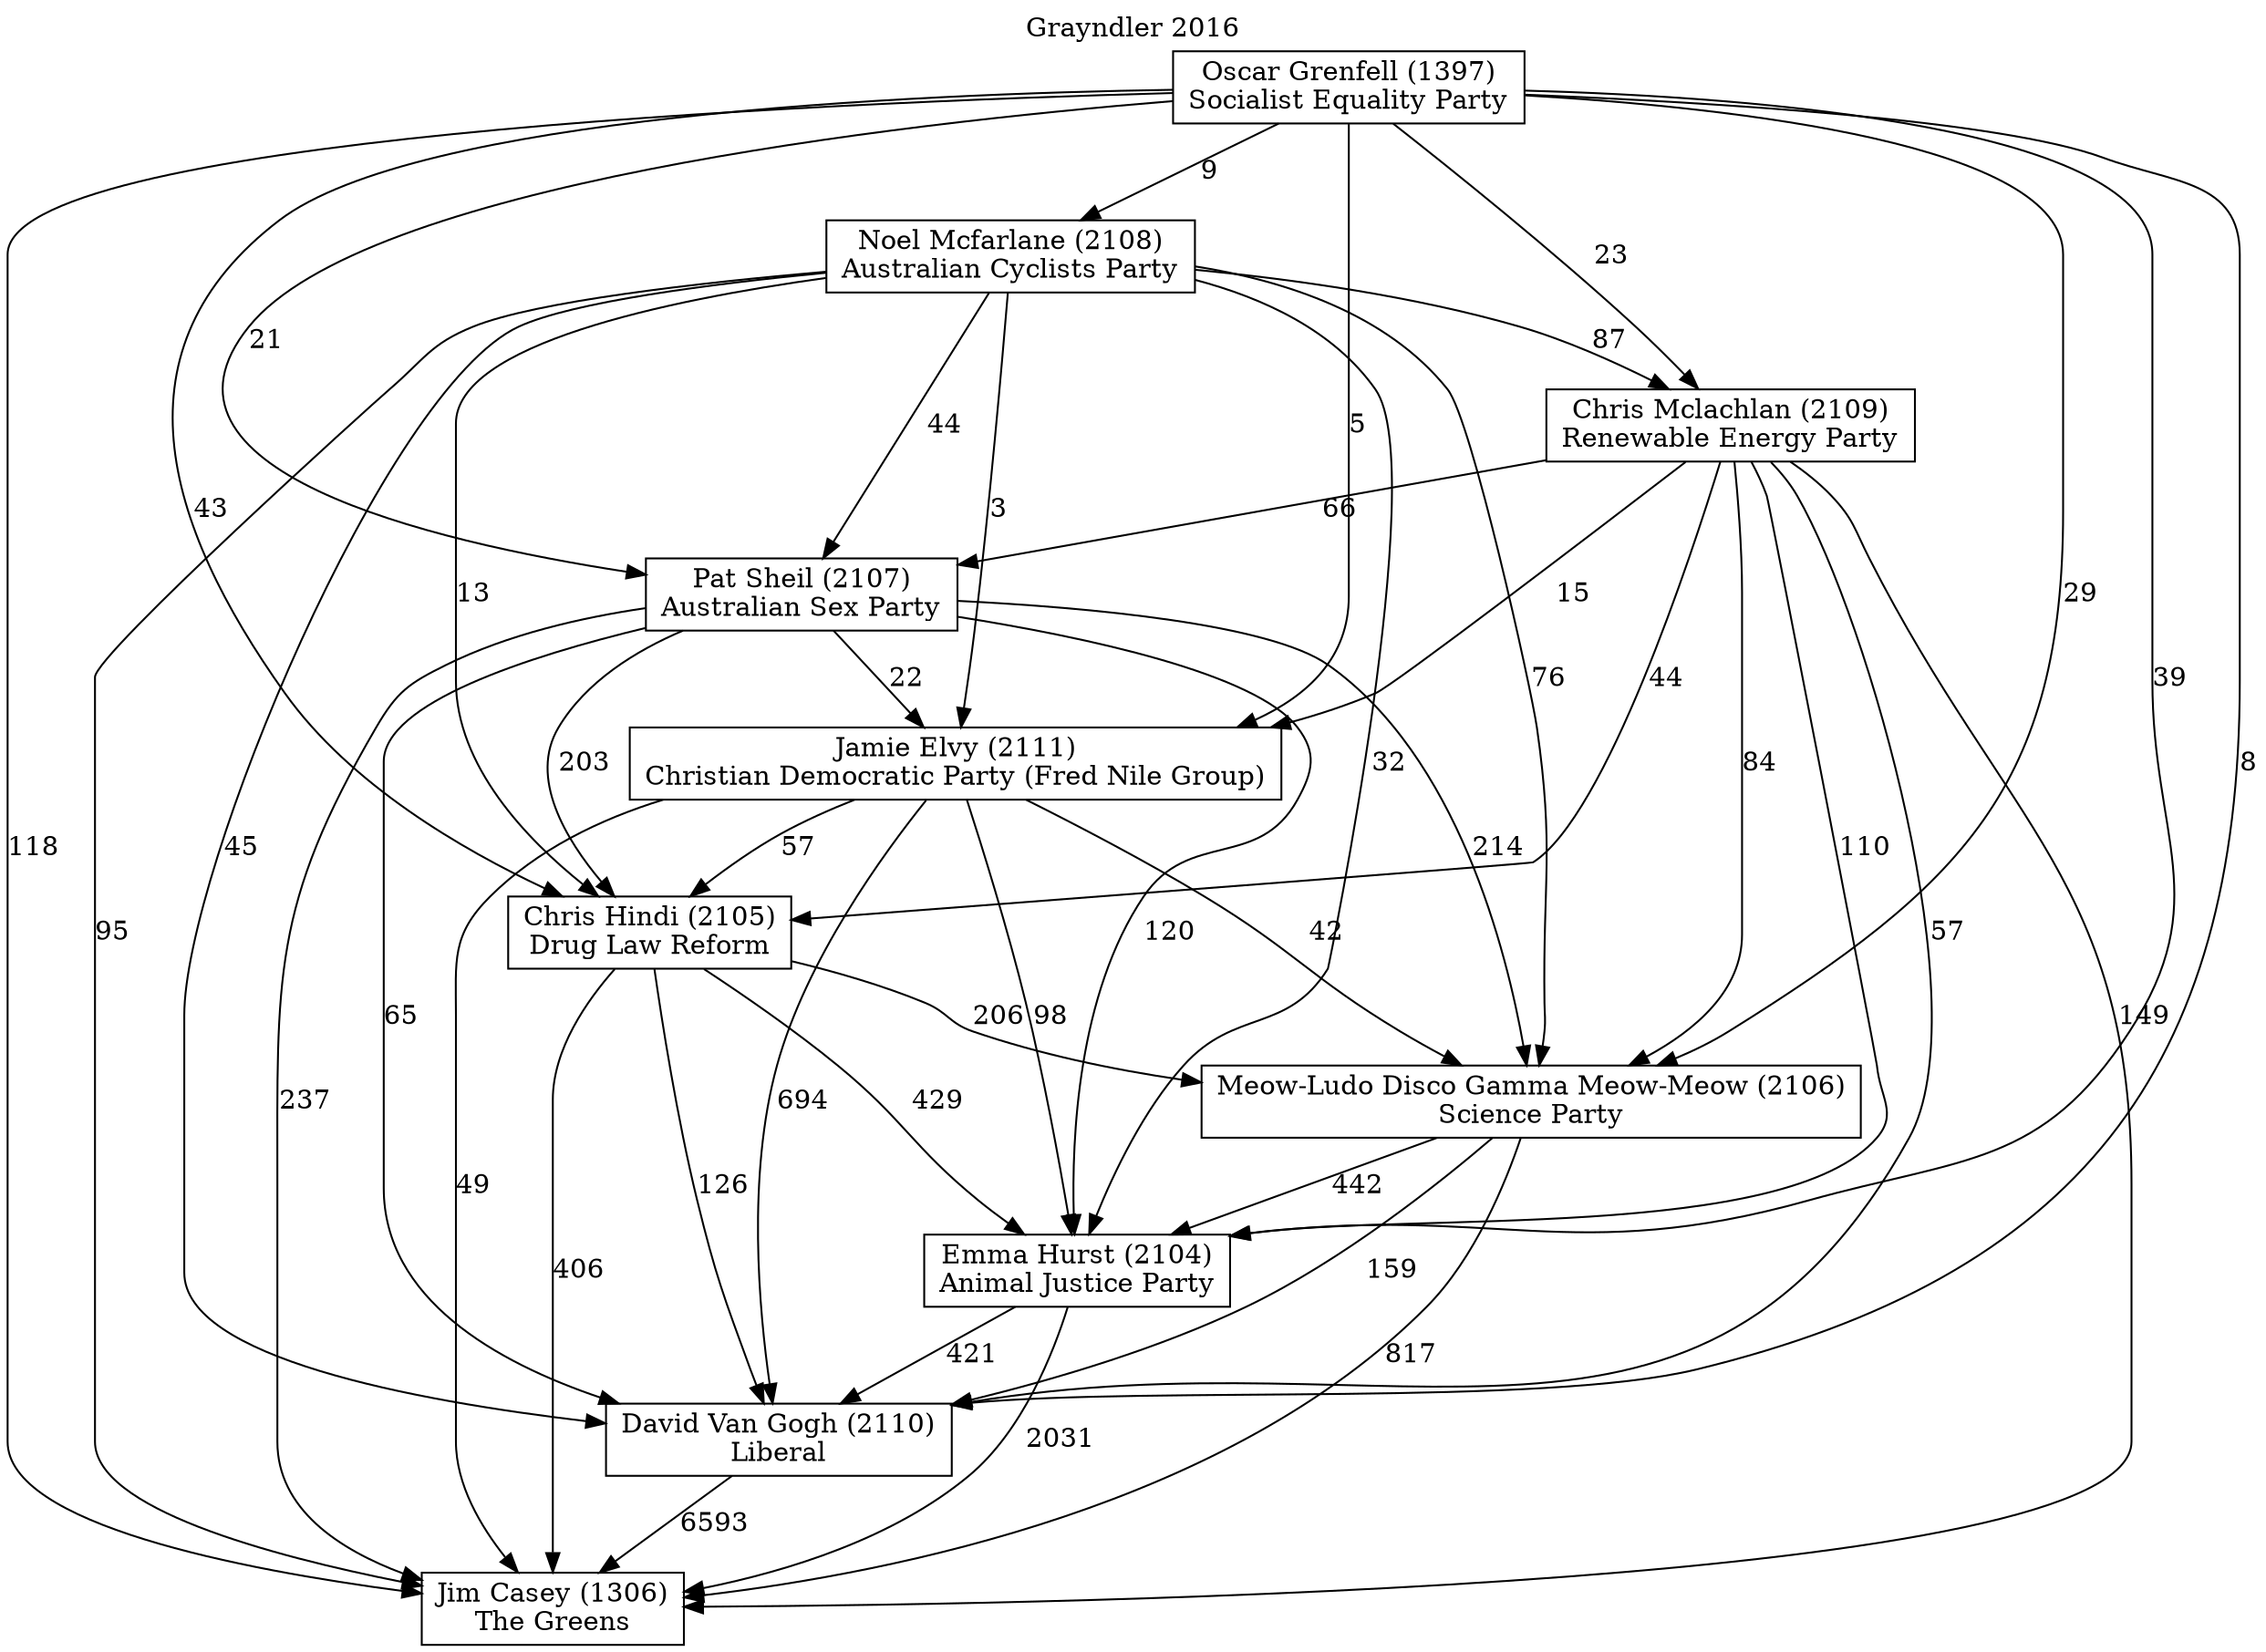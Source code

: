 // House preference flow
digraph "Jim Casey (1306)_Grayndler_2016" {
	graph [label="Grayndler 2016" labelloc=t mclimit=10]
	node [shape=box]
	"Jamie Elvy (2111)" [label="Jamie Elvy (2111)
Christian Democratic Party (Fred Nile Group)"]
	"Oscar Grenfell (1397)" [label="Oscar Grenfell (1397)
Socialist Equality Party"]
	"Emma Hurst (2104)" [label="Emma Hurst (2104)
Animal Justice Party"]
	"Chris Mclachlan (2109)" [label="Chris Mclachlan (2109)
Renewable Energy Party"]
	"Jim Casey (1306)" [label="Jim Casey (1306)
The Greens"]
	"Meow-Ludo Disco Gamma Meow-Meow (2106)" [label="Meow-Ludo Disco Gamma Meow-Meow (2106)
Science Party"]
	"Pat Sheil (2107)" [label="Pat Sheil (2107)
Australian Sex Party"]
	"Chris Hindi (2105)" [label="Chris Hindi (2105)
Drug Law Reform"]
	"David Van Gogh (2110)" [label="David Van Gogh (2110)
Liberal"]
	"Noel Mcfarlane (2108)" [label="Noel Mcfarlane (2108)
Australian Cyclists Party"]
	"David Van Gogh (2110)" -> "Jim Casey (1306)" [label=6593]
	"Pat Sheil (2107)" -> "David Van Gogh (2110)" [label=65]
	"Oscar Grenfell (1397)" -> "Meow-Ludo Disco Gamma Meow-Meow (2106)" [label=29]
	"Chris Hindi (2105)" -> "Jim Casey (1306)" [label=406]
	"Chris Hindi (2105)" -> "Meow-Ludo Disco Gamma Meow-Meow (2106)" [label=206]
	"Noel Mcfarlane (2108)" -> "Emma Hurst (2104)" [label=32]
	"Chris Mclachlan (2109)" -> "David Van Gogh (2110)" [label=57]
	"Meow-Ludo Disco Gamma Meow-Meow (2106)" -> "Jim Casey (1306)" [label=817]
	"Oscar Grenfell (1397)" -> "Jim Casey (1306)" [label=118]
	"Chris Mclachlan (2109)" -> "Pat Sheil (2107)" [label=66]
	"Oscar Grenfell (1397)" -> "Jamie Elvy (2111)" [label=5]
	"Oscar Grenfell (1397)" -> "Noel Mcfarlane (2108)" [label=9]
	"Oscar Grenfell (1397)" -> "Pat Sheil (2107)" [label=21]
	"Noel Mcfarlane (2108)" -> "Meow-Ludo Disco Gamma Meow-Meow (2106)" [label=76]
	"Noel Mcfarlane (2108)" -> "Jamie Elvy (2111)" [label=3]
	"Pat Sheil (2107)" -> "Meow-Ludo Disco Gamma Meow-Meow (2106)" [label=214]
	"Chris Mclachlan (2109)" -> "Emma Hurst (2104)" [label=110]
	"Noel Mcfarlane (2108)" -> "Chris Hindi (2105)" [label=13]
	"Jamie Elvy (2111)" -> "Meow-Ludo Disco Gamma Meow-Meow (2106)" [label=42]
	"Jamie Elvy (2111)" -> "Emma Hurst (2104)" [label=98]
	"Emma Hurst (2104)" -> "Jim Casey (1306)" [label=2031]
	"Chris Hindi (2105)" -> "Emma Hurst (2104)" [label=429]
	"Meow-Ludo Disco Gamma Meow-Meow (2106)" -> "Emma Hurst (2104)" [label=442]
	"Oscar Grenfell (1397)" -> "Chris Hindi (2105)" [label=43]
	"Chris Mclachlan (2109)" -> "Meow-Ludo Disco Gamma Meow-Meow (2106)" [label=84]
	"Oscar Grenfell (1397)" -> "Emma Hurst (2104)" [label=39]
	"Pat Sheil (2107)" -> "Chris Hindi (2105)" [label=203]
	"Pat Sheil (2107)" -> "Jim Casey (1306)" [label=237]
	"Oscar Grenfell (1397)" -> "Chris Mclachlan (2109)" [label=23]
	"Chris Mclachlan (2109)" -> "Jim Casey (1306)" [label=149]
	"Jamie Elvy (2111)" -> "Chris Hindi (2105)" [label=57]
	"Pat Sheil (2107)" -> "Jamie Elvy (2111)" [label=22]
	"Noel Mcfarlane (2108)" -> "Jim Casey (1306)" [label=95]
	"Chris Mclachlan (2109)" -> "Chris Hindi (2105)" [label=44]
	"Chris Hindi (2105)" -> "David Van Gogh (2110)" [label=126]
	"Pat Sheil (2107)" -> "Emma Hurst (2104)" [label=120]
	"Noel Mcfarlane (2108)" -> "Chris Mclachlan (2109)" [label=87]
	"Oscar Grenfell (1397)" -> "David Van Gogh (2110)" [label=8]
	"Noel Mcfarlane (2108)" -> "Pat Sheil (2107)" [label=44]
	"Emma Hurst (2104)" -> "David Van Gogh (2110)" [label=421]
	"Noel Mcfarlane (2108)" -> "David Van Gogh (2110)" [label=45]
	"Jamie Elvy (2111)" -> "David Van Gogh (2110)" [label=694]
	"Jamie Elvy (2111)" -> "Jim Casey (1306)" [label=49]
	"Chris Mclachlan (2109)" -> "Jamie Elvy (2111)" [label=15]
	"Meow-Ludo Disco Gamma Meow-Meow (2106)" -> "David Van Gogh (2110)" [label=159]
}
